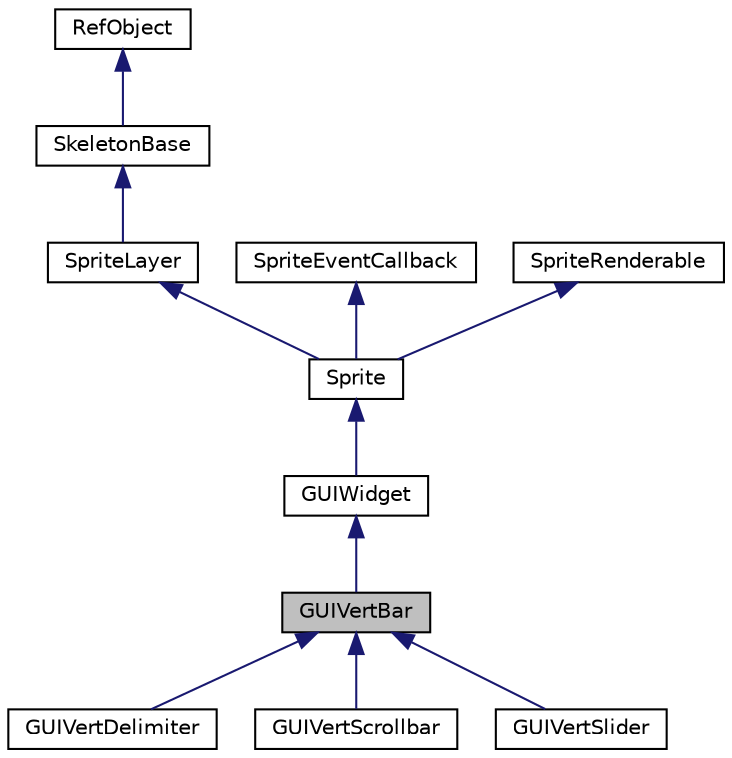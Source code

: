 digraph "GUIVertBar"
{
  edge [fontname="Helvetica",fontsize="10",labelfontname="Helvetica",labelfontsize="10"];
  node [fontname="Helvetica",fontsize="10",shape=record];
  Node1 [label="GUIVertBar",height=0.2,width=0.4,color="black", fillcolor="grey75", style="filled", fontcolor="black"];
  Node2 -> Node1 [dir="back",color="midnightblue",fontsize="10",style="solid",fontname="Helvetica"];
  Node2 [label="GUIWidget",height=0.2,width=0.4,color="black", fillcolor="white", style="filled",URL="$class_g_u_i_widget.html"];
  Node3 -> Node2 [dir="back",color="midnightblue",fontsize="10",style="solid",fontname="Helvetica"];
  Node3 [label="Sprite",height=0.2,width=0.4,color="black", fillcolor="white", style="filled",URL="$class_sprite.html",tooltip="Sprite. "];
  Node4 -> Node3 [dir="back",color="midnightblue",fontsize="10",style="solid",fontname="Helvetica"];
  Node4 [label="SpriteLayer",height=0.2,width=0.4,color="black", fillcolor="white", style="filled",URL="$class_sprite_layer.html",tooltip="SpriteLayer. "];
  Node5 -> Node4 [dir="back",color="midnightblue",fontsize="10",style="solid",fontname="Helvetica"];
  Node5 [label="SkeletonBase",height=0.2,width=0.4,color="black", fillcolor="white", style="filled",URL="$class_skeleton_base.html"];
  Node6 -> Node5 [dir="back",color="midnightblue",fontsize="10",style="solid",fontname="Helvetica"];
  Node6 [label="RefObject",height=0.2,width=0.4,color="black", fillcolor="white", style="filled",URL="$class_ref_object.html"];
  Node7 -> Node3 [dir="back",color="midnightblue",fontsize="10",style="solid",fontname="Helvetica"];
  Node7 [label="SpriteEventCallback",height=0.2,width=0.4,color="black", fillcolor="white", style="filled",URL="$class_sprite_event_callback.html"];
  Node8 -> Node3 [dir="back",color="midnightblue",fontsize="10",style="solid",fontname="Helvetica"];
  Node8 [label="SpriteRenderable",height=0.2,width=0.4,color="black", fillcolor="white", style="filled",URL="$class_sprite_renderable.html"];
  Node1 -> Node9 [dir="back",color="midnightblue",fontsize="10",style="solid",fontname="Helvetica"];
  Node9 [label="GUIVertDelimiter",height=0.2,width=0.4,color="black", fillcolor="white", style="filled",URL="$class_g_u_i_vert_delimiter.html"];
  Node1 -> Node10 [dir="back",color="midnightblue",fontsize="10",style="solid",fontname="Helvetica"];
  Node10 [label="GUIVertScrollbar",height=0.2,width=0.4,color="black", fillcolor="white", style="filled",URL="$class_g_u_i_vert_scrollbar.html",tooltip="GUIVertScrollbar. "];
  Node1 -> Node11 [dir="back",color="midnightblue",fontsize="10",style="solid",fontname="Helvetica"];
  Node11 [label="GUIVertSlider",height=0.2,width=0.4,color="black", fillcolor="white", style="filled",URL="$class_g_u_i_vert_slider.html",tooltip="GUIVertSlider. "];
}
